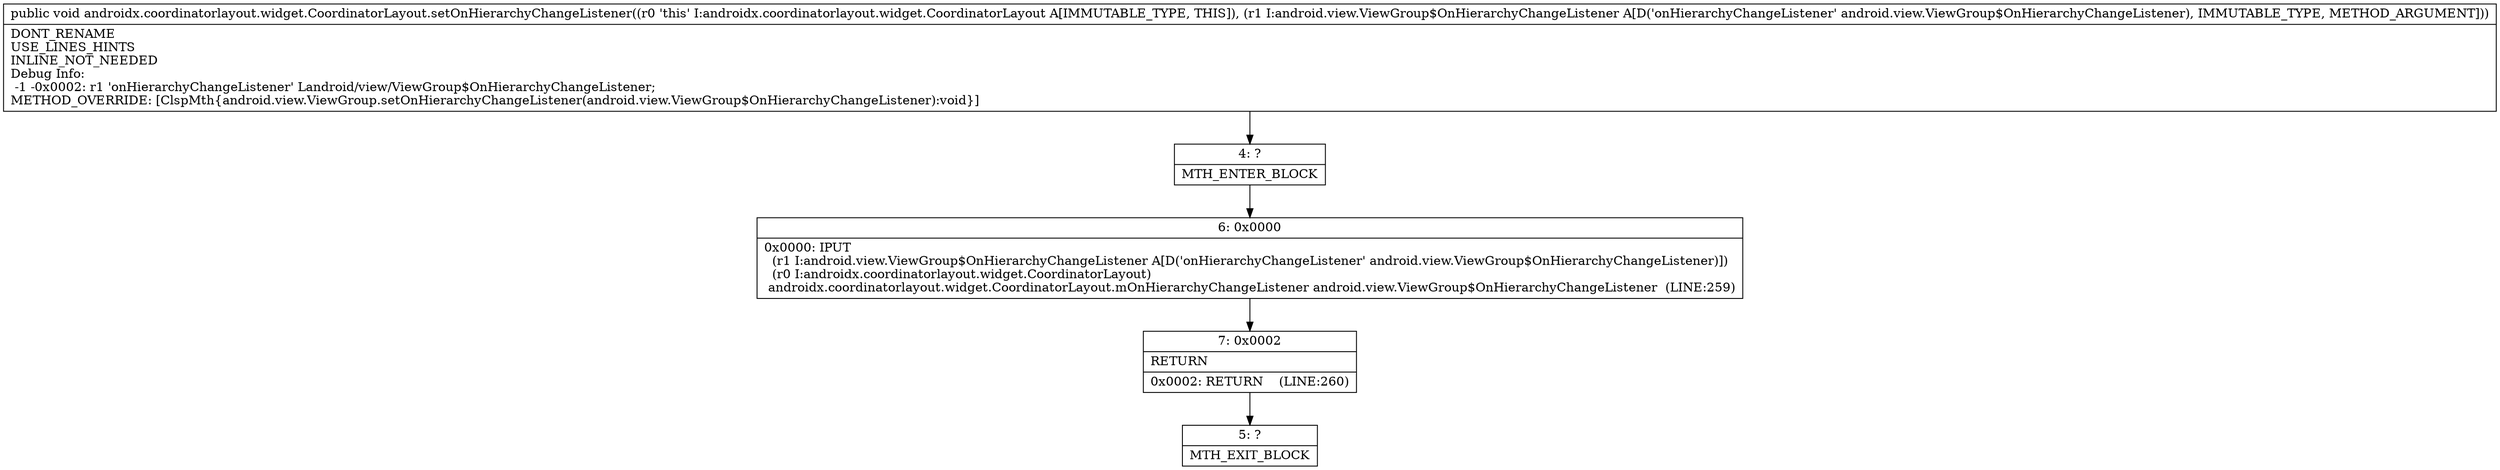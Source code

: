 digraph "CFG forandroidx.coordinatorlayout.widget.CoordinatorLayout.setOnHierarchyChangeListener(Landroid\/view\/ViewGroup$OnHierarchyChangeListener;)V" {
Node_4 [shape=record,label="{4\:\ ?|MTH_ENTER_BLOCK\l}"];
Node_6 [shape=record,label="{6\:\ 0x0000|0x0000: IPUT  \l  (r1 I:android.view.ViewGroup$OnHierarchyChangeListener A[D('onHierarchyChangeListener' android.view.ViewGroup$OnHierarchyChangeListener)])\l  (r0 I:androidx.coordinatorlayout.widget.CoordinatorLayout)\l androidx.coordinatorlayout.widget.CoordinatorLayout.mOnHierarchyChangeListener android.view.ViewGroup$OnHierarchyChangeListener  (LINE:259)\l}"];
Node_7 [shape=record,label="{7\:\ 0x0002|RETURN\l|0x0002: RETURN    (LINE:260)\l}"];
Node_5 [shape=record,label="{5\:\ ?|MTH_EXIT_BLOCK\l}"];
MethodNode[shape=record,label="{public void androidx.coordinatorlayout.widget.CoordinatorLayout.setOnHierarchyChangeListener((r0 'this' I:androidx.coordinatorlayout.widget.CoordinatorLayout A[IMMUTABLE_TYPE, THIS]), (r1 I:android.view.ViewGroup$OnHierarchyChangeListener A[D('onHierarchyChangeListener' android.view.ViewGroup$OnHierarchyChangeListener), IMMUTABLE_TYPE, METHOD_ARGUMENT]))  | DONT_RENAME\lUSE_LINES_HINTS\lINLINE_NOT_NEEDED\lDebug Info:\l  \-1 \-0x0002: r1 'onHierarchyChangeListener' Landroid\/view\/ViewGroup$OnHierarchyChangeListener;\lMETHOD_OVERRIDE: [ClspMth\{android.view.ViewGroup.setOnHierarchyChangeListener(android.view.ViewGroup$OnHierarchyChangeListener):void\}]\l}"];
MethodNode -> Node_4;Node_4 -> Node_6;
Node_6 -> Node_7;
Node_7 -> Node_5;
}

